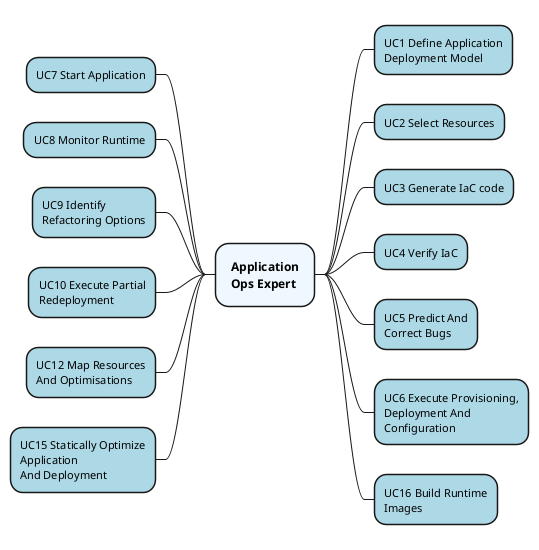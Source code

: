 @startmindmap AppOpsExpertUCs

<style>
mindmapDiagram {
  node {
    Padding 15
    Margin 15
    BackGroundColor LightBlue
  }
  rootNode {
    Padding 15
	Margin 15
    BackGroundColor AliceBlue
	FontSize 12
  }
  leafNode {
    Padding 10
    BackGroundColor LightBlue
    FontColor Black
    FontSize 11
  }
}
</style>

* <b>Application</b>\n<b>Ops Expert</b>
** UC1 Define Application\nDeployment Model
** UC2 Select Resources
** UC3 Generate IaC code
** UC4 Verify IaC
** UC5 Predict And\nCorrect Bugs
** UC6 Execute Provisioning,\nDeployment And\nConfiguration
** UC16 Build Runtime\nImages
left side
** UC7 Start Application
** UC8 Monitor Runtime
** UC9 Identify\nRefactoring Options
** UC10 Execute Partial\nRedeployment
** UC12 Map Resources\nAnd Optimisations
** UC15 Statically Optimize\nApplication\nAnd Deployment


@endmindmap
